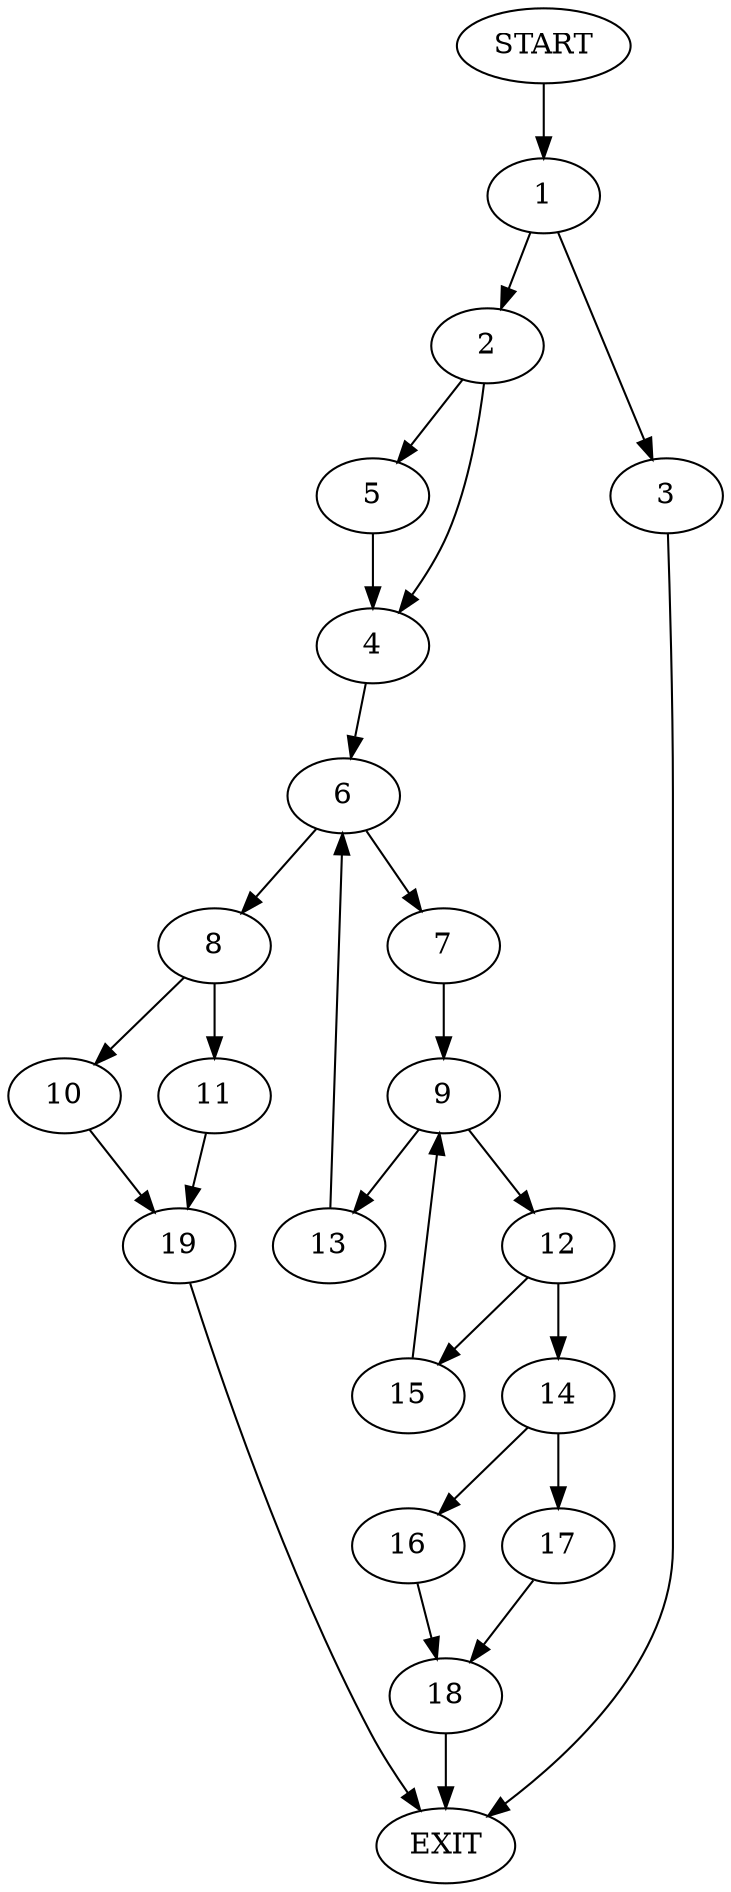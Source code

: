digraph {
0 [label="START"]
20 [label="EXIT"]
0 -> 1
1 -> 2
1 -> 3
2 -> 4
2 -> 5
3 -> 20
5 -> 4
4 -> 6
6 -> 7
6 -> 8
7 -> 9
8 -> 10
8 -> 11
9 -> 12
9 -> 13
12 -> 14
12 -> 15
13 -> 6
15 -> 9
14 -> 16
14 -> 17
16 -> 18
17 -> 18
18 -> 20
10 -> 19
11 -> 19
19 -> 20
}
